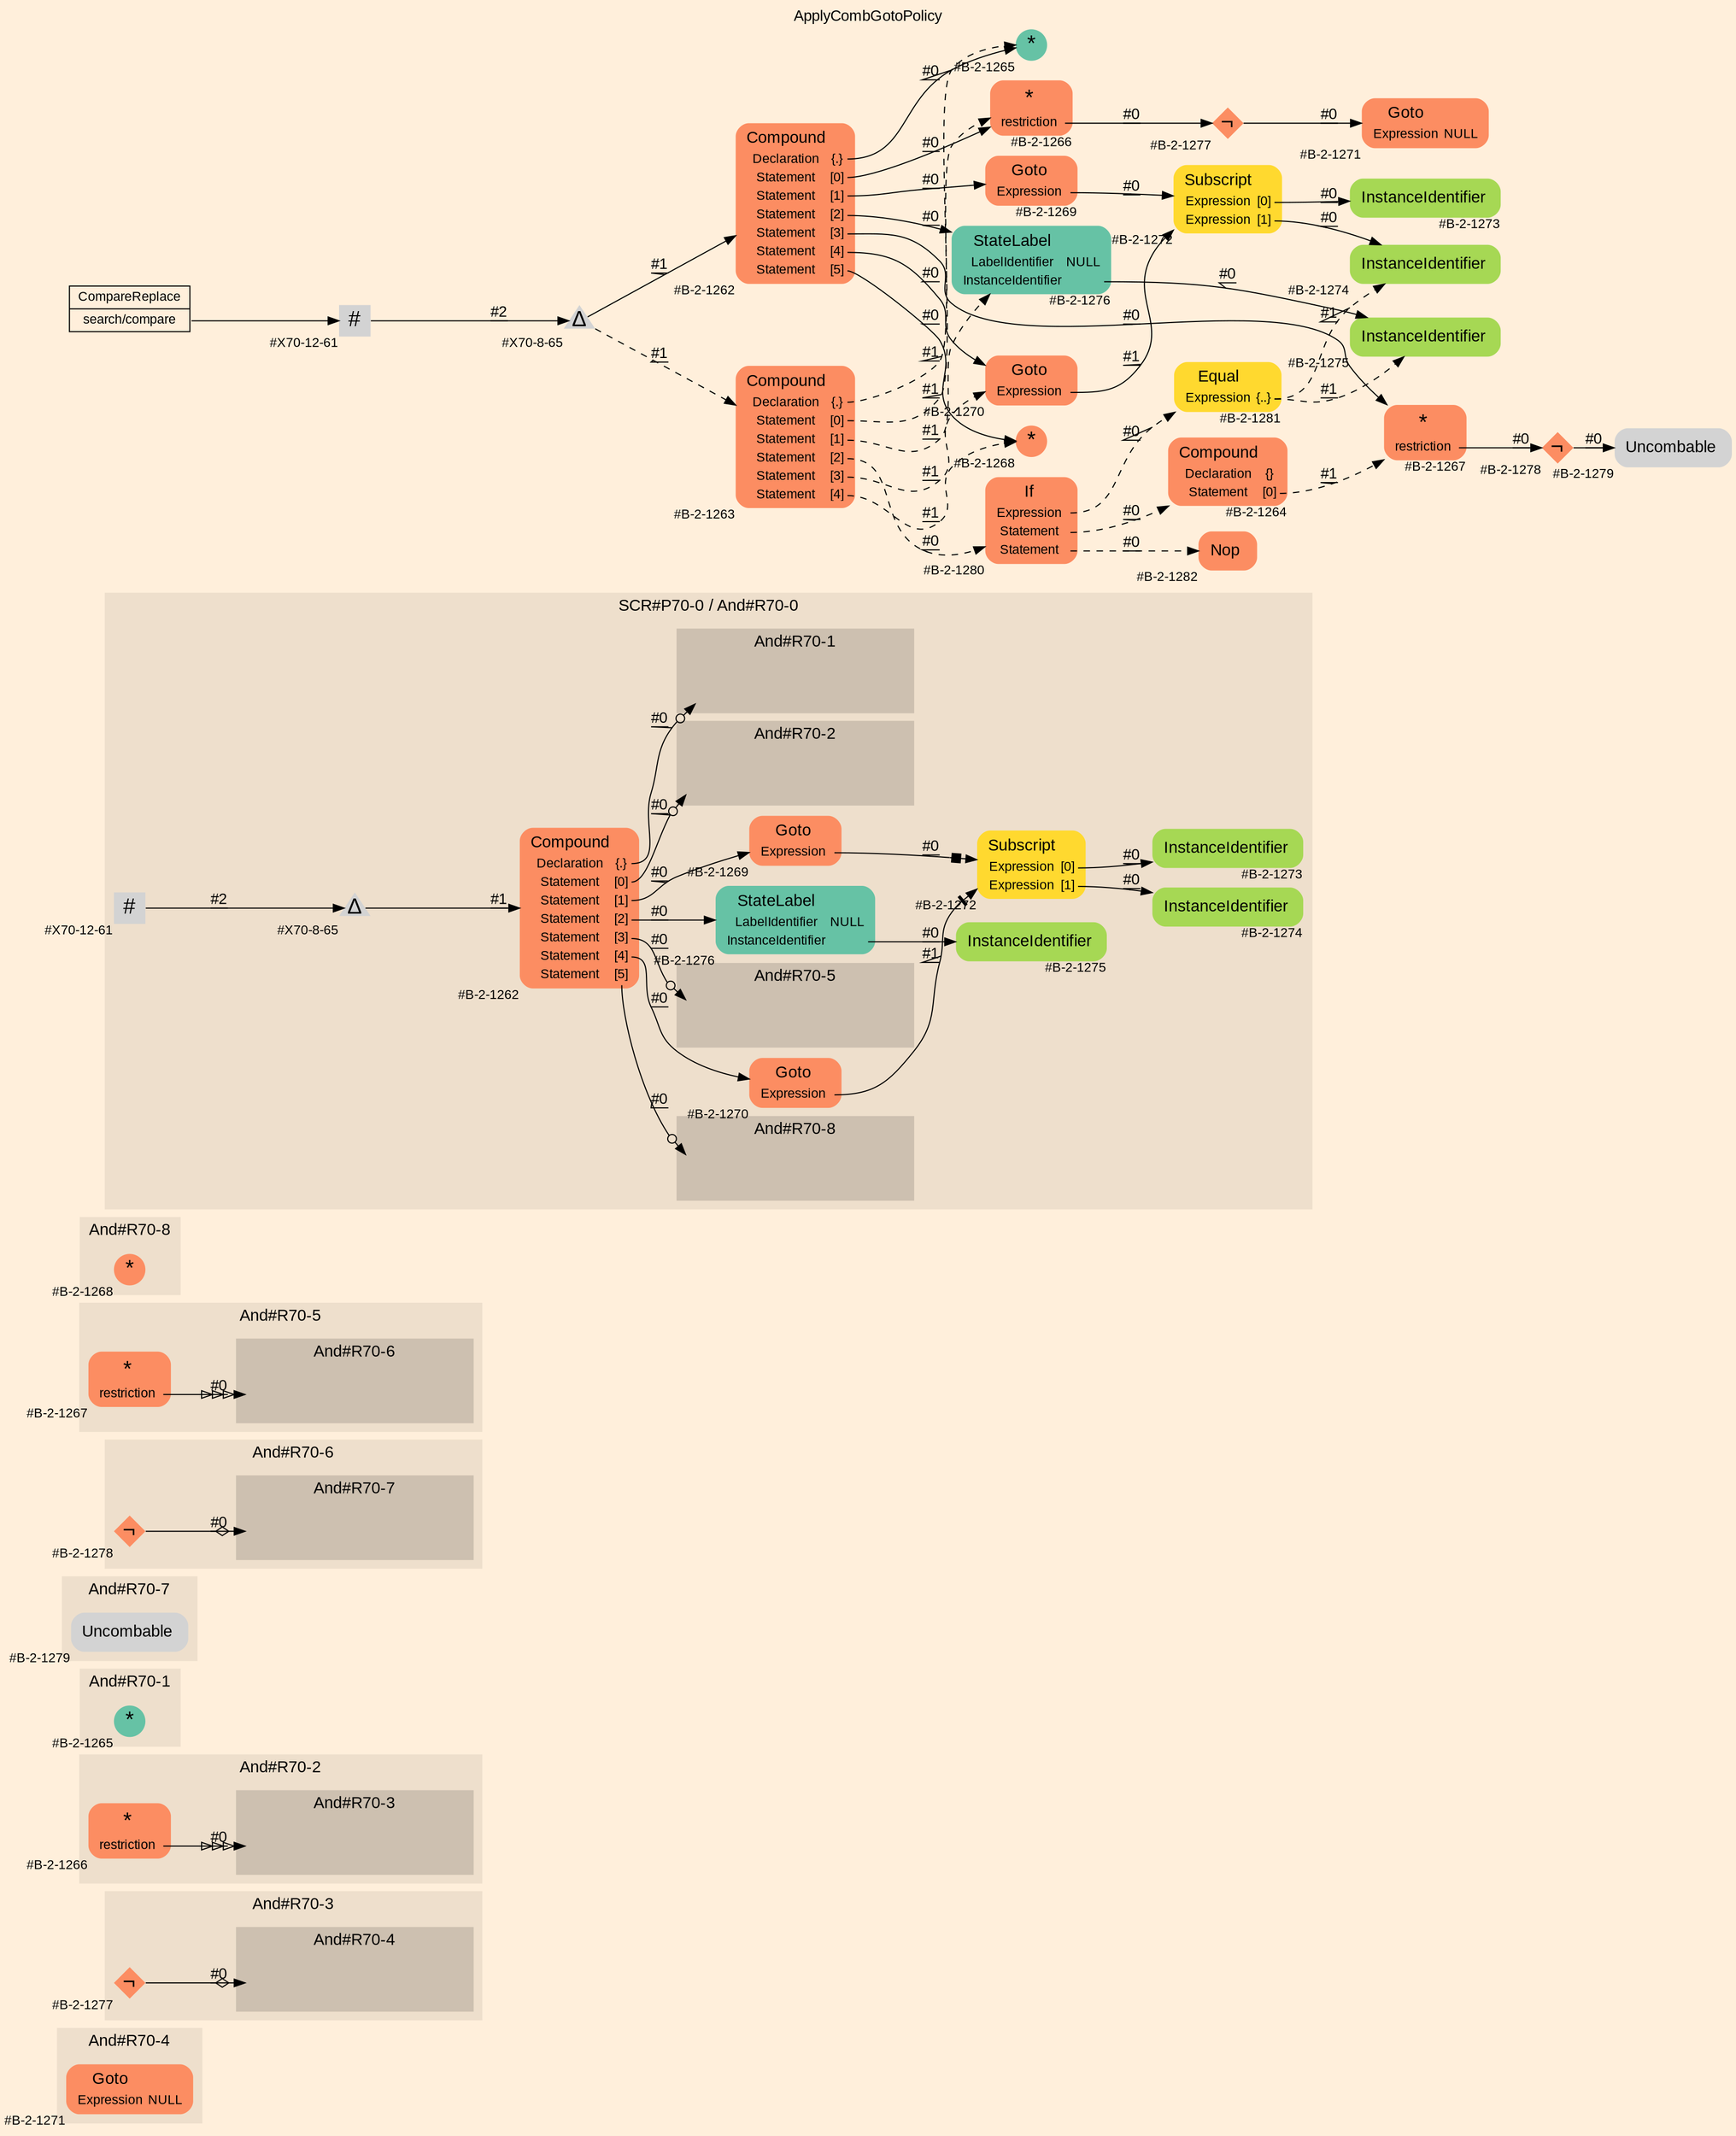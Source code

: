 digraph "ApplyCombGotoPolicy" {
label = "ApplyCombGotoPolicy"
labelloc = t
graph [
    rankdir = "LR"
    ranksep = 0.3
    bgcolor = antiquewhite1
    color = black
    fontcolor = black
    fontname = "Arial"
];
node [
    fontname = "Arial"
];
edge [
    fontname = "Arial"
];

// -------------------- figure And#R70-4 --------------------
// -------- region And#R70-4 ----------
subgraph "clusterAnd#R70-4" {
    label = "And#R70-4"
    style = "filled"
    color = antiquewhite2
    fontsize = "15"
    // -------- block And#R70-4/#B-2-1271 ----------
    "And#R70-4/#B-2-1271" [
        shape = "plaintext"
        fillcolor = "/set28/2"
        xlabel = "#B-2-1271"
        fontsize = "12"
        fontcolor = black
        label = <<TABLE BORDER="0" CELLBORDER="0" CELLSPACING="0">
         <TR><TD><FONT POINT-SIZE="15" COLOR="black">Goto</FONT></TD><TD></TD></TR>
         <TR><TD><FONT POINT-SIZE="12" COLOR="black">Expression</FONT></TD><TD PORT="port0"><FONT POINT-SIZE="12" COLOR="black">NULL</FONT></TD></TR>
        </TABLE>>
        style = "rounded,filled"
    ];
    
}


// -------------------- figure And#R70-3 --------------------
// -------- region And#R70-3 ----------
subgraph "clusterAnd#R70-3" {
    label = "And#R70-3"
    style = "filled"
    color = antiquewhite2
    fontsize = "15"
    // -------- block And#R70-3/#B-2-1277 ----------
    "And#R70-3/#B-2-1277" [
        shape = "diamond"
        fillcolor = "/set28/2"
        xlabel = "#B-2-1277"
        fontsize = "12"
        fontcolor = black
        label = <<FONT POINT-SIZE="20" COLOR="black">¬</FONT>>
        style = "filled"
        penwidth = 0.0
        fixedsize = true
        width = 0.4
        height = 0.4
    ];
    
    // -------- region And#R70-3/And#R70-4 ----------
    subgraph "clusterAnd#R70-3/And#R70-4" {
        label = "And#R70-4"
        style = "filled"
        color = antiquewhite3
        fontsize = "15"
        // -------- block And#R70-3/And#R70-4/#B-2-1271 ----------
        "And#R70-3/And#R70-4/#B-2-1271" [
            shape = none
            fillcolor = "/set28/2"
            xlabel = "#B-2-1271"
            fontsize = "12"
            fontcolor = black
            style = "invisible"
        ];
        
    }
    
}

"And#R70-3/#B-2-1277" -> "And#R70-3/And#R70-4/#B-2-1271" [
    arrowhead="normalnoneodiamond"
    label = "#0"
    decorate = true
    color = black
    fontcolor = black
];


// -------------------- figure And#R70-2 --------------------
// -------- region And#R70-2 ----------
subgraph "clusterAnd#R70-2" {
    label = "And#R70-2"
    style = "filled"
    color = antiquewhite2
    fontsize = "15"
    // -------- block And#R70-2/#B-2-1266 ----------
    "And#R70-2/#B-2-1266" [
        shape = "plaintext"
        fillcolor = "/set28/2"
        xlabel = "#B-2-1266"
        fontsize = "12"
        fontcolor = black
        label = <<TABLE BORDER="0" CELLBORDER="0" CELLSPACING="0">
         <TR><TD><FONT POINT-SIZE="20" COLOR="black">*</FONT></TD><TD></TD></TR>
         <TR><TD><FONT POINT-SIZE="12" COLOR="black">restriction</FONT></TD><TD PORT="port0"></TD></TR>
        </TABLE>>
        style = "rounded,filled"
    ];
    
    // -------- region And#R70-2/And#R70-3 ----------
    subgraph "clusterAnd#R70-2/And#R70-3" {
        label = "And#R70-3"
        style = "filled"
        color = antiquewhite3
        fontsize = "15"
        // -------- block And#R70-2/And#R70-3/#B-2-1277 ----------
        "And#R70-2/And#R70-3/#B-2-1277" [
            shape = none
            fillcolor = "/set28/2"
            xlabel = "#B-2-1277"
            fontsize = "12"
            fontcolor = black
            style = "invisible"
        ];
        
    }
    
}

"And#R70-2/#B-2-1266":port0 -> "And#R70-2/And#R70-3/#B-2-1277" [
    arrowhead="normalonormalonormalonormal"
    label = "#0"
    decorate = true
    color = black
    fontcolor = black
];


// -------------------- figure And#R70-1 --------------------
// -------- region And#R70-1 ----------
subgraph "clusterAnd#R70-1" {
    label = "And#R70-1"
    style = "filled"
    color = antiquewhite2
    fontsize = "15"
    // -------- block And#R70-1/#B-2-1265 ----------
    "And#R70-1/#B-2-1265" [
        shape = "circle"
        fillcolor = "/set28/1"
        xlabel = "#B-2-1265"
        fontsize = "12"
        fontcolor = black
        label = <<FONT POINT-SIZE="20" COLOR="black">*</FONT>>
        style = "filled"
        penwidth = 0.0
        fixedsize = true
        width = 0.4
        height = 0.4
    ];
    
}


// -------------------- figure And#R70-7 --------------------
// -------- region And#R70-7 ----------
subgraph "clusterAnd#R70-7" {
    label = "And#R70-7"
    style = "filled"
    color = antiquewhite2
    fontsize = "15"
    // -------- block And#R70-7/#B-2-1279 ----------
    "And#R70-7/#B-2-1279" [
        shape = "plaintext"
        xlabel = "#B-2-1279"
        fontsize = "12"
        fontcolor = black
        label = <<TABLE BORDER="0" CELLBORDER="0" CELLSPACING="0">
         <TR><TD><FONT POINT-SIZE="15" COLOR="black">Uncombable</FONT></TD><TD></TD></TR>
        </TABLE>>
        style = "rounded,filled"
    ];
    
}


// -------------------- figure And#R70-6 --------------------
// -------- region And#R70-6 ----------
subgraph "clusterAnd#R70-6" {
    label = "And#R70-6"
    style = "filled"
    color = antiquewhite2
    fontsize = "15"
    // -------- block And#R70-6/#B-2-1278 ----------
    "And#R70-6/#B-2-1278" [
        shape = "diamond"
        fillcolor = "/set28/2"
        xlabel = "#B-2-1278"
        fontsize = "12"
        fontcolor = black
        label = <<FONT POINT-SIZE="20" COLOR="black">¬</FONT>>
        style = "filled"
        penwidth = 0.0
        fixedsize = true
        width = 0.4
        height = 0.4
    ];
    
    // -------- region And#R70-6/And#R70-7 ----------
    subgraph "clusterAnd#R70-6/And#R70-7" {
        label = "And#R70-7"
        style = "filled"
        color = antiquewhite3
        fontsize = "15"
        // -------- block And#R70-6/And#R70-7/#B-2-1279 ----------
        "And#R70-6/And#R70-7/#B-2-1279" [
            shape = none
            xlabel = "#B-2-1279"
            fontsize = "12"
            fontcolor = black
            style = "invisible"
        ];
        
    }
    
}

"And#R70-6/#B-2-1278" -> "And#R70-6/And#R70-7/#B-2-1279" [
    arrowhead="normalnoneodiamond"
    label = "#0"
    decorate = true
    color = black
    fontcolor = black
];


// -------------------- figure And#R70-5 --------------------
// -------- region And#R70-5 ----------
subgraph "clusterAnd#R70-5" {
    label = "And#R70-5"
    style = "filled"
    color = antiquewhite2
    fontsize = "15"
    // -------- block And#R70-5/#B-2-1267 ----------
    "And#R70-5/#B-2-1267" [
        shape = "plaintext"
        fillcolor = "/set28/2"
        xlabel = "#B-2-1267"
        fontsize = "12"
        fontcolor = black
        label = <<TABLE BORDER="0" CELLBORDER="0" CELLSPACING="0">
         <TR><TD><FONT POINT-SIZE="20" COLOR="black">*</FONT></TD><TD></TD></TR>
         <TR><TD><FONT POINT-SIZE="12" COLOR="black">restriction</FONT></TD><TD PORT="port0"></TD></TR>
        </TABLE>>
        style = "rounded,filled"
    ];
    
    // -------- region And#R70-5/And#R70-6 ----------
    subgraph "clusterAnd#R70-5/And#R70-6" {
        label = "And#R70-6"
        style = "filled"
        color = antiquewhite3
        fontsize = "15"
        // -------- block And#R70-5/And#R70-6/#B-2-1278 ----------
        "And#R70-5/And#R70-6/#B-2-1278" [
            shape = none
            fillcolor = "/set28/2"
            xlabel = "#B-2-1278"
            fontsize = "12"
            fontcolor = black
            style = "invisible"
        ];
        
    }
    
}

"And#R70-5/#B-2-1267":port0 -> "And#R70-5/And#R70-6/#B-2-1278" [
    arrowhead="normalonormalonormalonormal"
    label = "#0"
    decorate = true
    color = black
    fontcolor = black
];


// -------------------- figure And#R70-8 --------------------
// -------- region And#R70-8 ----------
subgraph "clusterAnd#R70-8" {
    label = "And#R70-8"
    style = "filled"
    color = antiquewhite2
    fontsize = "15"
    // -------- block And#R70-8/#B-2-1268 ----------
    "And#R70-8/#B-2-1268" [
        shape = "circle"
        fillcolor = "/set28/2"
        xlabel = "#B-2-1268"
        fontsize = "12"
        fontcolor = black
        label = <<FONT POINT-SIZE="20" COLOR="black">*</FONT>>
        style = "filled"
        penwidth = 0.0
        fixedsize = true
        width = 0.4
        height = 0.4
    ];
    
}


// -------------------- figure And#R70-0 --------------------
// -------- region And#R70-0 ----------
subgraph "clusterAnd#R70-0" {
    label = "SCR#P70-0 / And#R70-0"
    style = "filled"
    color = antiquewhite2
    fontsize = "15"
    // -------- block And#R70-0/#B-2-1274 ----------
    "And#R70-0/#B-2-1274" [
        shape = "plaintext"
        fillcolor = "/set28/5"
        xlabel = "#B-2-1274"
        fontsize = "12"
        fontcolor = black
        label = <<TABLE BORDER="0" CELLBORDER="0" CELLSPACING="0">
         <TR><TD><FONT POINT-SIZE="15" COLOR="black">InstanceIdentifier</FONT></TD><TD></TD></TR>
        </TABLE>>
        style = "rounded,filled"
    ];
    
    // -------- block And#R70-0/#B-2-1273 ----------
    "And#R70-0/#B-2-1273" [
        shape = "plaintext"
        fillcolor = "/set28/5"
        xlabel = "#B-2-1273"
        fontsize = "12"
        fontcolor = black
        label = <<TABLE BORDER="0" CELLBORDER="0" CELLSPACING="0">
         <TR><TD><FONT POINT-SIZE="15" COLOR="black">InstanceIdentifier</FONT></TD><TD></TD></TR>
        </TABLE>>
        style = "rounded,filled"
    ];
    
    // -------- block And#R70-0/#B-2-1276 ----------
    "And#R70-0/#B-2-1276" [
        shape = "plaintext"
        fillcolor = "/set28/1"
        xlabel = "#B-2-1276"
        fontsize = "12"
        fontcolor = black
        label = <<TABLE BORDER="0" CELLBORDER="0" CELLSPACING="0">
         <TR><TD><FONT POINT-SIZE="15" COLOR="black">StateLabel</FONT></TD><TD></TD></TR>
         <TR><TD><FONT POINT-SIZE="12" COLOR="black">LabelIdentifier</FONT></TD><TD PORT="port0"><FONT POINT-SIZE="12" COLOR="black">NULL</FONT></TD></TR>
         <TR><TD><FONT POINT-SIZE="12" COLOR="black">InstanceIdentifier</FONT></TD><TD PORT="port1"></TD></TR>
        </TABLE>>
        style = "rounded,filled"
    ];
    
    // -------- block And#R70-0/#B-2-1275 ----------
    "And#R70-0/#B-2-1275" [
        shape = "plaintext"
        fillcolor = "/set28/5"
        xlabel = "#B-2-1275"
        fontsize = "12"
        fontcolor = black
        label = <<TABLE BORDER="0" CELLBORDER="0" CELLSPACING="0">
         <TR><TD><FONT POINT-SIZE="15" COLOR="black">InstanceIdentifier</FONT></TD><TD></TD></TR>
        </TABLE>>
        style = "rounded,filled"
    ];
    
    // -------- block And#R70-0/#B-2-1272 ----------
    "And#R70-0/#B-2-1272" [
        shape = "plaintext"
        fillcolor = "/set28/6"
        xlabel = "#B-2-1272"
        fontsize = "12"
        fontcolor = black
        label = <<TABLE BORDER="0" CELLBORDER="0" CELLSPACING="0">
         <TR><TD><FONT POINT-SIZE="15" COLOR="black">Subscript</FONT></TD><TD></TD></TR>
         <TR><TD><FONT POINT-SIZE="12" COLOR="black">Expression</FONT></TD><TD PORT="port0"><FONT POINT-SIZE="12" COLOR="black">[0]</FONT></TD></TR>
         <TR><TD><FONT POINT-SIZE="12" COLOR="black">Expression</FONT></TD><TD PORT="port1"><FONT POINT-SIZE="12" COLOR="black">[1]</FONT></TD></TR>
        </TABLE>>
        style = "rounded,filled"
    ];
    
    // -------- block And#R70-0/#B-2-1270 ----------
    "And#R70-0/#B-2-1270" [
        shape = "plaintext"
        fillcolor = "/set28/2"
        xlabel = "#B-2-1270"
        fontsize = "12"
        fontcolor = black
        label = <<TABLE BORDER="0" CELLBORDER="0" CELLSPACING="0">
         <TR><TD><FONT POINT-SIZE="15" COLOR="black">Goto</FONT></TD><TD></TD></TR>
         <TR><TD><FONT POINT-SIZE="12" COLOR="black">Expression</FONT></TD><TD PORT="port0"></TD></TR>
        </TABLE>>
        style = "rounded,filled"
    ];
    
    // -------- block And#R70-0/#B-2-1269 ----------
    "And#R70-0/#B-2-1269" [
        shape = "plaintext"
        fillcolor = "/set28/2"
        xlabel = "#B-2-1269"
        fontsize = "12"
        fontcolor = black
        label = <<TABLE BORDER="0" CELLBORDER="0" CELLSPACING="0">
         <TR><TD><FONT POINT-SIZE="15" COLOR="black">Goto</FONT></TD><TD></TD></TR>
         <TR><TD><FONT POINT-SIZE="12" COLOR="black">Expression</FONT></TD><TD PORT="port0"></TD></TR>
        </TABLE>>
        style = "rounded,filled"
    ];
    
    // -------- block And#R70-0/#B-2-1262 ----------
    "And#R70-0/#B-2-1262" [
        shape = "plaintext"
        fillcolor = "/set28/2"
        xlabel = "#B-2-1262"
        fontsize = "12"
        fontcolor = black
        label = <<TABLE BORDER="0" CELLBORDER="0" CELLSPACING="0">
         <TR><TD><FONT POINT-SIZE="15" COLOR="black">Compound</FONT></TD><TD></TD></TR>
         <TR><TD><FONT POINT-SIZE="12" COLOR="black">Declaration</FONT></TD><TD PORT="port0"><FONT POINT-SIZE="12" COLOR="black">{.}</FONT></TD></TR>
         <TR><TD><FONT POINT-SIZE="12" COLOR="black">Statement</FONT></TD><TD PORT="port1"><FONT POINT-SIZE="12" COLOR="black">[0]</FONT></TD></TR>
         <TR><TD><FONT POINT-SIZE="12" COLOR="black">Statement</FONT></TD><TD PORT="port2"><FONT POINT-SIZE="12" COLOR="black">[1]</FONT></TD></TR>
         <TR><TD><FONT POINT-SIZE="12" COLOR="black">Statement</FONT></TD><TD PORT="port3"><FONT POINT-SIZE="12" COLOR="black">[2]</FONT></TD></TR>
         <TR><TD><FONT POINT-SIZE="12" COLOR="black">Statement</FONT></TD><TD PORT="port4"><FONT POINT-SIZE="12" COLOR="black">[3]</FONT></TD></TR>
         <TR><TD><FONT POINT-SIZE="12" COLOR="black">Statement</FONT></TD><TD PORT="port5"><FONT POINT-SIZE="12" COLOR="black">[4]</FONT></TD></TR>
         <TR><TD><FONT POINT-SIZE="12" COLOR="black">Statement</FONT></TD><TD PORT="port6"><FONT POINT-SIZE="12" COLOR="black">[5]</FONT></TD></TR>
        </TABLE>>
        style = "rounded,filled"
    ];
    
    // -------- block And#R70-0/#X70-12-61 ----------
    "And#R70-0/#X70-12-61" [
        shape = "square"
        xlabel = "#X70-12-61"
        fontsize = "12"
        fontcolor = black
        label = <<FONT POINT-SIZE="20" COLOR="black">#</FONT>>
        style = "filled"
        penwidth = 0.0
        fixedsize = true
        width = 0.4
        height = 0.4
    ];
    
    // -------- block And#R70-0/#X70-8-65 ----------
    "And#R70-0/#X70-8-65" [
        shape = "triangle"
        xlabel = "#X70-8-65"
        fontsize = "12"
        fontcolor = black
        label = <<FONT POINT-SIZE="20" COLOR="black">Δ</FONT>>
        style = "filled"
        penwidth = 0.0
        fixedsize = true
        width = 0.4
        height = 0.4
    ];
    
    // -------- region And#R70-0/And#R70-1 ----------
    subgraph "clusterAnd#R70-0/And#R70-1" {
        label = "And#R70-1"
        style = "filled"
        color = antiquewhite3
        fontsize = "15"
        // -------- block And#R70-0/And#R70-1/#B-2-1265 ----------
        "And#R70-0/And#R70-1/#B-2-1265" [
            shape = none
            fillcolor = "/set28/1"
            xlabel = "#B-2-1265"
            fontsize = "12"
            fontcolor = black
            style = "invisible"
        ];
        
    }
    
    // -------- region And#R70-0/And#R70-2 ----------
    subgraph "clusterAnd#R70-0/And#R70-2" {
        label = "And#R70-2"
        style = "filled"
        color = antiquewhite3
        fontsize = "15"
        // -------- block And#R70-0/And#R70-2/#B-2-1266 ----------
        "And#R70-0/And#R70-2/#B-2-1266" [
            shape = none
            fillcolor = "/set28/2"
            xlabel = "#B-2-1266"
            fontsize = "12"
            fontcolor = black
            style = "invisible"
        ];
        
    }
    
    // -------- region And#R70-0/And#R70-5 ----------
    subgraph "clusterAnd#R70-0/And#R70-5" {
        label = "And#R70-5"
        style = "filled"
        color = antiquewhite3
        fontsize = "15"
        // -------- block And#R70-0/And#R70-5/#B-2-1267 ----------
        "And#R70-0/And#R70-5/#B-2-1267" [
            shape = none
            fillcolor = "/set28/2"
            xlabel = "#B-2-1267"
            fontsize = "12"
            fontcolor = black
            style = "invisible"
        ];
        
    }
    
    // -------- region And#R70-0/And#R70-8 ----------
    subgraph "clusterAnd#R70-0/And#R70-8" {
        label = "And#R70-8"
        style = "filled"
        color = antiquewhite3
        fontsize = "15"
        // -------- block And#R70-0/And#R70-8/#B-2-1268 ----------
        "And#R70-0/And#R70-8/#B-2-1268" [
            shape = none
            fillcolor = "/set28/2"
            xlabel = "#B-2-1268"
            fontsize = "12"
            fontcolor = black
            style = "invisible"
        ];
        
    }
    
}

"And#R70-0/#B-2-1276":port1 -> "And#R70-0/#B-2-1275" [
    label = "#0"
    decorate = true
    color = black
    fontcolor = black
];

"And#R70-0/#B-2-1272":port0 -> "And#R70-0/#B-2-1273" [
    label = "#0"
    decorate = true
    color = black
    fontcolor = black
];

"And#R70-0/#B-2-1272":port1 -> "And#R70-0/#B-2-1274" [
    label = "#0"
    decorate = true
    color = black
    fontcolor = black
];

"And#R70-0/#B-2-1270":port0 -> "And#R70-0/#B-2-1272" [
    arrowhead="normalnonetee"
    label = "#1"
    decorate = true
    color = black
    fontcolor = black
];

"And#R70-0/#B-2-1269":port0 -> "And#R70-0/#B-2-1272" [
    arrowhead="normalnonebox"
    label = "#0"
    decorate = true
    color = black
    fontcolor = black
];

"And#R70-0/#B-2-1262":port0 -> "And#R70-0/And#R70-1/#B-2-1265" [
    arrowhead="normalnoneodot"
    label = "#0"
    decorate = true
    color = black
    fontcolor = black
];

"And#R70-0/#B-2-1262":port1 -> "And#R70-0/And#R70-2/#B-2-1266" [
    arrowhead="normalnoneodot"
    label = "#0"
    decorate = true
    color = black
    fontcolor = black
];

"And#R70-0/#B-2-1262":port2 -> "And#R70-0/#B-2-1269" [
    label = "#0"
    decorate = true
    color = black
    fontcolor = black
];

"And#R70-0/#B-2-1262":port3 -> "And#R70-0/#B-2-1276" [
    label = "#0"
    decorate = true
    color = black
    fontcolor = black
];

"And#R70-0/#B-2-1262":port4 -> "And#R70-0/And#R70-5/#B-2-1267" [
    arrowhead="normalnoneodot"
    label = "#0"
    decorate = true
    color = black
    fontcolor = black
];

"And#R70-0/#B-2-1262":port5 -> "And#R70-0/#B-2-1270" [
    label = "#0"
    decorate = true
    color = black
    fontcolor = black
];

"And#R70-0/#B-2-1262":port6 -> "And#R70-0/And#R70-8/#B-2-1268" [
    arrowhead="normalnoneodot"
    label = "#0"
    decorate = true
    color = black
    fontcolor = black
];

"And#R70-0/#X70-12-61" -> "And#R70-0/#X70-8-65" [
    label = "#2"
    decorate = true
    color = black
    fontcolor = black
];

"And#R70-0/#X70-8-65" -> "And#R70-0/#B-2-1262" [
    label = "#1"
    decorate = true
    color = black
    fontcolor = black
];


// -------------------- transformation figure --------------------
// -------- block CR#X70-10-70 ----------
"CR#X70-10-70" [
    shape = "record"
    fillcolor = antiquewhite1
    fontsize = "12"
    fontcolor = black
    label = "<fixed> CompareReplace | <port0> search/compare"
    style = "filled"
    color = black
];

// -------- block #X70-12-61 ----------
"#X70-12-61" [
    shape = "square"
    xlabel = "#X70-12-61"
    fontsize = "12"
    fontcolor = black
    label = <<FONT POINT-SIZE="20" COLOR="black">#</FONT>>
    style = "filled"
    penwidth = 0.0
    fixedsize = true
    width = 0.4
    height = 0.4
];

// -------- block #X70-8-65 ----------
"#X70-8-65" [
    shape = "triangle"
    xlabel = "#X70-8-65"
    fontsize = "12"
    fontcolor = black
    label = <<FONT POINT-SIZE="20" COLOR="black">Δ</FONT>>
    style = "filled"
    penwidth = 0.0
    fixedsize = true
    width = 0.4
    height = 0.4
];

// -------- block #B-2-1262 ----------
"#B-2-1262" [
    shape = "plaintext"
    fillcolor = "/set28/2"
    xlabel = "#B-2-1262"
    fontsize = "12"
    fontcolor = black
    label = <<TABLE BORDER="0" CELLBORDER="0" CELLSPACING="0">
     <TR><TD><FONT POINT-SIZE="15" COLOR="black">Compound</FONT></TD><TD></TD></TR>
     <TR><TD><FONT POINT-SIZE="12" COLOR="black">Declaration</FONT></TD><TD PORT="port0"><FONT POINT-SIZE="12" COLOR="black">{.}</FONT></TD></TR>
     <TR><TD><FONT POINT-SIZE="12" COLOR="black">Statement</FONT></TD><TD PORT="port1"><FONT POINT-SIZE="12" COLOR="black">[0]</FONT></TD></TR>
     <TR><TD><FONT POINT-SIZE="12" COLOR="black">Statement</FONT></TD><TD PORT="port2"><FONT POINT-SIZE="12" COLOR="black">[1]</FONT></TD></TR>
     <TR><TD><FONT POINT-SIZE="12" COLOR="black">Statement</FONT></TD><TD PORT="port3"><FONT POINT-SIZE="12" COLOR="black">[2]</FONT></TD></TR>
     <TR><TD><FONT POINT-SIZE="12" COLOR="black">Statement</FONT></TD><TD PORT="port4"><FONT POINT-SIZE="12" COLOR="black">[3]</FONT></TD></TR>
     <TR><TD><FONT POINT-SIZE="12" COLOR="black">Statement</FONT></TD><TD PORT="port5"><FONT POINT-SIZE="12" COLOR="black">[4]</FONT></TD></TR>
     <TR><TD><FONT POINT-SIZE="12" COLOR="black">Statement</FONT></TD><TD PORT="port6"><FONT POINT-SIZE="12" COLOR="black">[5]</FONT></TD></TR>
    </TABLE>>
    style = "rounded,filled"
];

// -------- block #B-2-1265 ----------
"#B-2-1265" [
    shape = "circle"
    fillcolor = "/set28/1"
    xlabel = "#B-2-1265"
    fontsize = "12"
    fontcolor = black
    label = <<FONT POINT-SIZE="20" COLOR="black">*</FONT>>
    style = "filled"
    penwidth = 0.0
    fixedsize = true
    width = 0.4
    height = 0.4
];

// -------- block #B-2-1266 ----------
"#B-2-1266" [
    shape = "plaintext"
    fillcolor = "/set28/2"
    xlabel = "#B-2-1266"
    fontsize = "12"
    fontcolor = black
    label = <<TABLE BORDER="0" CELLBORDER="0" CELLSPACING="0">
     <TR><TD><FONT POINT-SIZE="20" COLOR="black">*</FONT></TD><TD></TD></TR>
     <TR><TD><FONT POINT-SIZE="12" COLOR="black">restriction</FONT></TD><TD PORT="port0"></TD></TR>
    </TABLE>>
    style = "rounded,filled"
];

// -------- block #B-2-1277 ----------
"#B-2-1277" [
    shape = "diamond"
    fillcolor = "/set28/2"
    xlabel = "#B-2-1277"
    fontsize = "12"
    fontcolor = black
    label = <<FONT POINT-SIZE="20" COLOR="black">¬</FONT>>
    style = "filled"
    penwidth = 0.0
    fixedsize = true
    width = 0.4
    height = 0.4
];

// -------- block #B-2-1271 ----------
"#B-2-1271" [
    shape = "plaintext"
    fillcolor = "/set28/2"
    xlabel = "#B-2-1271"
    fontsize = "12"
    fontcolor = black
    label = <<TABLE BORDER="0" CELLBORDER="0" CELLSPACING="0">
     <TR><TD><FONT POINT-SIZE="15" COLOR="black">Goto</FONT></TD><TD></TD></TR>
     <TR><TD><FONT POINT-SIZE="12" COLOR="black">Expression</FONT></TD><TD PORT="port0"><FONT POINT-SIZE="12" COLOR="black">NULL</FONT></TD></TR>
    </TABLE>>
    style = "rounded,filled"
];

// -------- block #B-2-1269 ----------
"#B-2-1269" [
    shape = "plaintext"
    fillcolor = "/set28/2"
    xlabel = "#B-2-1269"
    fontsize = "12"
    fontcolor = black
    label = <<TABLE BORDER="0" CELLBORDER="0" CELLSPACING="0">
     <TR><TD><FONT POINT-SIZE="15" COLOR="black">Goto</FONT></TD><TD></TD></TR>
     <TR><TD><FONT POINT-SIZE="12" COLOR="black">Expression</FONT></TD><TD PORT="port0"></TD></TR>
    </TABLE>>
    style = "rounded,filled"
];

// -------- block #B-2-1272 ----------
"#B-2-1272" [
    shape = "plaintext"
    fillcolor = "/set28/6"
    xlabel = "#B-2-1272"
    fontsize = "12"
    fontcolor = black
    label = <<TABLE BORDER="0" CELLBORDER="0" CELLSPACING="0">
     <TR><TD><FONT POINT-SIZE="15" COLOR="black">Subscript</FONT></TD><TD></TD></TR>
     <TR><TD><FONT POINT-SIZE="12" COLOR="black">Expression</FONT></TD><TD PORT="port0"><FONT POINT-SIZE="12" COLOR="black">[0]</FONT></TD></TR>
     <TR><TD><FONT POINT-SIZE="12" COLOR="black">Expression</FONT></TD><TD PORT="port1"><FONT POINT-SIZE="12" COLOR="black">[1]</FONT></TD></TR>
    </TABLE>>
    style = "rounded,filled"
];

// -------- block #B-2-1273 ----------
"#B-2-1273" [
    shape = "plaintext"
    fillcolor = "/set28/5"
    xlabel = "#B-2-1273"
    fontsize = "12"
    fontcolor = black
    label = <<TABLE BORDER="0" CELLBORDER="0" CELLSPACING="0">
     <TR><TD><FONT POINT-SIZE="15" COLOR="black">InstanceIdentifier</FONT></TD><TD></TD></TR>
    </TABLE>>
    style = "rounded,filled"
];

// -------- block #B-2-1274 ----------
"#B-2-1274" [
    shape = "plaintext"
    fillcolor = "/set28/5"
    xlabel = "#B-2-1274"
    fontsize = "12"
    fontcolor = black
    label = <<TABLE BORDER="0" CELLBORDER="0" CELLSPACING="0">
     <TR><TD><FONT POINT-SIZE="15" COLOR="black">InstanceIdentifier</FONT></TD><TD></TD></TR>
    </TABLE>>
    style = "rounded,filled"
];

// -------- block #B-2-1276 ----------
"#B-2-1276" [
    shape = "plaintext"
    fillcolor = "/set28/1"
    xlabel = "#B-2-1276"
    fontsize = "12"
    fontcolor = black
    label = <<TABLE BORDER="0" CELLBORDER="0" CELLSPACING="0">
     <TR><TD><FONT POINT-SIZE="15" COLOR="black">StateLabel</FONT></TD><TD></TD></TR>
     <TR><TD><FONT POINT-SIZE="12" COLOR="black">LabelIdentifier</FONT></TD><TD PORT="port0"><FONT POINT-SIZE="12" COLOR="black">NULL</FONT></TD></TR>
     <TR><TD><FONT POINT-SIZE="12" COLOR="black">InstanceIdentifier</FONT></TD><TD PORT="port1"></TD></TR>
    </TABLE>>
    style = "rounded,filled"
];

// -------- block #B-2-1275 ----------
"#B-2-1275" [
    shape = "plaintext"
    fillcolor = "/set28/5"
    xlabel = "#B-2-1275"
    fontsize = "12"
    fontcolor = black
    label = <<TABLE BORDER="0" CELLBORDER="0" CELLSPACING="0">
     <TR><TD><FONT POINT-SIZE="15" COLOR="black">InstanceIdentifier</FONT></TD><TD></TD></TR>
    </TABLE>>
    style = "rounded,filled"
];

// -------- block #B-2-1267 ----------
"#B-2-1267" [
    shape = "plaintext"
    fillcolor = "/set28/2"
    xlabel = "#B-2-1267"
    fontsize = "12"
    fontcolor = black
    label = <<TABLE BORDER="0" CELLBORDER="0" CELLSPACING="0">
     <TR><TD><FONT POINT-SIZE="20" COLOR="black">*</FONT></TD><TD></TD></TR>
     <TR><TD><FONT POINT-SIZE="12" COLOR="black">restriction</FONT></TD><TD PORT="port0"></TD></TR>
    </TABLE>>
    style = "rounded,filled"
];

// -------- block #B-2-1278 ----------
"#B-2-1278" [
    shape = "diamond"
    fillcolor = "/set28/2"
    xlabel = "#B-2-1278"
    fontsize = "12"
    fontcolor = black
    label = <<FONT POINT-SIZE="20" COLOR="black">¬</FONT>>
    style = "filled"
    penwidth = 0.0
    fixedsize = true
    width = 0.4
    height = 0.4
];

// -------- block #B-2-1279 ----------
"#B-2-1279" [
    shape = "plaintext"
    xlabel = "#B-2-1279"
    fontsize = "12"
    fontcolor = black
    label = <<TABLE BORDER="0" CELLBORDER="0" CELLSPACING="0">
     <TR><TD><FONT POINT-SIZE="15" COLOR="black">Uncombable</FONT></TD><TD></TD></TR>
    </TABLE>>
    style = "rounded,filled"
];

// -------- block #B-2-1270 ----------
"#B-2-1270" [
    shape = "plaintext"
    fillcolor = "/set28/2"
    xlabel = "#B-2-1270"
    fontsize = "12"
    fontcolor = black
    label = <<TABLE BORDER="0" CELLBORDER="0" CELLSPACING="0">
     <TR><TD><FONT POINT-SIZE="15" COLOR="black">Goto</FONT></TD><TD></TD></TR>
     <TR><TD><FONT POINT-SIZE="12" COLOR="black">Expression</FONT></TD><TD PORT="port0"></TD></TR>
    </TABLE>>
    style = "rounded,filled"
];

// -------- block #B-2-1268 ----------
"#B-2-1268" [
    shape = "circle"
    fillcolor = "/set28/2"
    xlabel = "#B-2-1268"
    fontsize = "12"
    fontcolor = black
    label = <<FONT POINT-SIZE="20" COLOR="black">*</FONT>>
    style = "filled"
    penwidth = 0.0
    fixedsize = true
    width = 0.4
    height = 0.4
];

// -------- block #B-2-1263 ----------
"#B-2-1263" [
    shape = "plaintext"
    fillcolor = "/set28/2"
    xlabel = "#B-2-1263"
    fontsize = "12"
    fontcolor = black
    label = <<TABLE BORDER="0" CELLBORDER="0" CELLSPACING="0">
     <TR><TD><FONT POINT-SIZE="15" COLOR="black">Compound</FONT></TD><TD></TD></TR>
     <TR><TD><FONT POINT-SIZE="12" COLOR="black">Declaration</FONT></TD><TD PORT="port0"><FONT POINT-SIZE="12" COLOR="black">{.}</FONT></TD></TR>
     <TR><TD><FONT POINT-SIZE="12" COLOR="black">Statement</FONT></TD><TD PORT="port1"><FONT POINT-SIZE="12" COLOR="black">[0]</FONT></TD></TR>
     <TR><TD><FONT POINT-SIZE="12" COLOR="black">Statement</FONT></TD><TD PORT="port2"><FONT POINT-SIZE="12" COLOR="black">[1]</FONT></TD></TR>
     <TR><TD><FONT POINT-SIZE="12" COLOR="black">Statement</FONT></TD><TD PORT="port3"><FONT POINT-SIZE="12" COLOR="black">[2]</FONT></TD></TR>
     <TR><TD><FONT POINT-SIZE="12" COLOR="black">Statement</FONT></TD><TD PORT="port4"><FONT POINT-SIZE="12" COLOR="black">[3]</FONT></TD></TR>
     <TR><TD><FONT POINT-SIZE="12" COLOR="black">Statement</FONT></TD><TD PORT="port5"><FONT POINT-SIZE="12" COLOR="black">[4]</FONT></TD></TR>
    </TABLE>>
    style = "rounded,filled"
];

// -------- block #B-2-1280 ----------
"#B-2-1280" [
    shape = "plaintext"
    fillcolor = "/set28/2"
    xlabel = "#B-2-1280"
    fontsize = "12"
    fontcolor = black
    label = <<TABLE BORDER="0" CELLBORDER="0" CELLSPACING="0">
     <TR><TD><FONT POINT-SIZE="15" COLOR="black">If</FONT></TD><TD></TD></TR>
     <TR><TD><FONT POINT-SIZE="12" COLOR="black">Expression</FONT></TD><TD PORT="port0"></TD></TR>
     <TR><TD><FONT POINT-SIZE="12" COLOR="black">Statement</FONT></TD><TD PORT="port1"></TD></TR>
     <TR><TD><FONT POINT-SIZE="12" COLOR="black">Statement</FONT></TD><TD PORT="port2"></TD></TR>
    </TABLE>>
    style = "rounded,filled"
];

// -------- block #B-2-1281 ----------
"#B-2-1281" [
    shape = "plaintext"
    fillcolor = "/set28/6"
    xlabel = "#B-2-1281"
    fontsize = "12"
    fontcolor = black
    label = <<TABLE BORDER="0" CELLBORDER="0" CELLSPACING="0">
     <TR><TD><FONT POINT-SIZE="15" COLOR="black">Equal</FONT></TD><TD></TD></TR>
     <TR><TD><FONT POINT-SIZE="12" COLOR="black">Expression</FONT></TD><TD PORT="port0"><FONT POINT-SIZE="12" COLOR="black">{..}</FONT></TD></TR>
    </TABLE>>
    style = "rounded,filled"
];

// -------- block #B-2-1264 ----------
"#B-2-1264" [
    shape = "plaintext"
    fillcolor = "/set28/2"
    xlabel = "#B-2-1264"
    fontsize = "12"
    fontcolor = black
    label = <<TABLE BORDER="0" CELLBORDER="0" CELLSPACING="0">
     <TR><TD><FONT POINT-SIZE="15" COLOR="black">Compound</FONT></TD><TD></TD></TR>
     <TR><TD><FONT POINT-SIZE="12" COLOR="black">Declaration</FONT></TD><TD PORT="port0"><FONT POINT-SIZE="12" COLOR="black">{}</FONT></TD></TR>
     <TR><TD><FONT POINT-SIZE="12" COLOR="black">Statement</FONT></TD><TD PORT="port1"><FONT POINT-SIZE="12" COLOR="black">[0]</FONT></TD></TR>
    </TABLE>>
    style = "rounded,filled"
];

// -------- block #B-2-1282 ----------
"#B-2-1282" [
    shape = "plaintext"
    fillcolor = "/set28/2"
    xlabel = "#B-2-1282"
    fontsize = "12"
    fontcolor = black
    label = <<TABLE BORDER="0" CELLBORDER="0" CELLSPACING="0">
     <TR><TD><FONT POINT-SIZE="15" COLOR="black">Nop</FONT></TD><TD></TD></TR>
    </TABLE>>
    style = "rounded,filled"
];

"CR#X70-10-70":port0 -> "#X70-12-61" [
    label = ""
    decorate = true
    color = black
    fontcolor = black
];

"#X70-12-61" -> "#X70-8-65" [
    label = "#2"
    decorate = true
    color = black
    fontcolor = black
];

"#X70-8-65" -> "#B-2-1262" [
    label = "#1"
    decorate = true
    color = black
    fontcolor = black
];

"#X70-8-65" -> "#B-2-1263" [
    style="dashed"
    label = "#1"
    decorate = true
    color = black
    fontcolor = black
];

"#B-2-1262":port0 -> "#B-2-1265" [
    label = "#0"
    decorate = true
    color = black
    fontcolor = black
];

"#B-2-1262":port1 -> "#B-2-1266" [
    label = "#0"
    decorate = true
    color = black
    fontcolor = black
];

"#B-2-1262":port2 -> "#B-2-1269" [
    label = "#0"
    decorate = true
    color = black
    fontcolor = black
];

"#B-2-1262":port3 -> "#B-2-1276" [
    label = "#0"
    decorate = true
    color = black
    fontcolor = black
];

"#B-2-1262":port4 -> "#B-2-1267" [
    label = "#0"
    decorate = true
    color = black
    fontcolor = black
];

"#B-2-1262":port5 -> "#B-2-1270" [
    label = "#0"
    decorate = true
    color = black
    fontcolor = black
];

"#B-2-1262":port6 -> "#B-2-1268" [
    label = "#0"
    decorate = true
    color = black
    fontcolor = black
];

"#B-2-1266":port0 -> "#B-2-1277" [
    label = "#0"
    decorate = true
    color = black
    fontcolor = black
];

"#B-2-1277" -> "#B-2-1271" [
    label = "#0"
    decorate = true
    color = black
    fontcolor = black
];

"#B-2-1269":port0 -> "#B-2-1272" [
    label = "#0"
    decorate = true
    color = black
    fontcolor = black
];

"#B-2-1272":port0 -> "#B-2-1273" [
    label = "#0"
    decorate = true
    color = black
    fontcolor = black
];

"#B-2-1272":port1 -> "#B-2-1274" [
    label = "#0"
    decorate = true
    color = black
    fontcolor = black
];

"#B-2-1276":port1 -> "#B-2-1275" [
    label = "#0"
    decorate = true
    color = black
    fontcolor = black
];

"#B-2-1267":port0 -> "#B-2-1278" [
    label = "#0"
    decorate = true
    color = black
    fontcolor = black
];

"#B-2-1278" -> "#B-2-1279" [
    label = "#0"
    decorate = true
    color = black
    fontcolor = black
];

"#B-2-1270":port0 -> "#B-2-1272" [
    label = "#1"
    decorate = true
    color = black
    fontcolor = black
];

"#B-2-1263":port0 -> "#B-2-1265" [
    style="dashed"
    label = "#1"
    decorate = true
    color = black
    fontcolor = black
];

"#B-2-1263":port1 -> "#B-2-1266" [
    style="dashed"
    label = "#1"
    decorate = true
    color = black
    fontcolor = black
];

"#B-2-1263":port2 -> "#B-2-1276" [
    style="dashed"
    label = "#1"
    decorate = true
    color = black
    fontcolor = black
];

"#B-2-1263":port3 -> "#B-2-1280" [
    style="dashed"
    label = "#0"
    decorate = true
    color = black
    fontcolor = black
];

"#B-2-1263":port4 -> "#B-2-1270" [
    style="dashed"
    label = "#1"
    decorate = true
    color = black
    fontcolor = black
];

"#B-2-1263":port5 -> "#B-2-1268" [
    style="dashed"
    label = "#1"
    decorate = true
    color = black
    fontcolor = black
];

"#B-2-1280":port0 -> "#B-2-1281" [
    style="dashed"
    label = "#0"
    decorate = true
    color = black
    fontcolor = black
];

"#B-2-1280":port1 -> "#B-2-1264" [
    style="dashed"
    label = "#0"
    decorate = true
    color = black
    fontcolor = black
];

"#B-2-1280":port2 -> "#B-2-1282" [
    style="dashed"
    label = "#0"
    decorate = true
    color = black
    fontcolor = black
];

"#B-2-1281":port0 -> "#B-2-1274" [
    style="dashed"
    label = "#1"
    decorate = true
    color = black
    fontcolor = black
];

"#B-2-1281":port0 -> "#B-2-1275" [
    style="dashed"
    label = "#1"
    decorate = true
    color = black
    fontcolor = black
];

"#B-2-1264":port1 -> "#B-2-1267" [
    style="dashed"
    label = "#1"
    decorate = true
    color = black
    fontcolor = black
];


}
